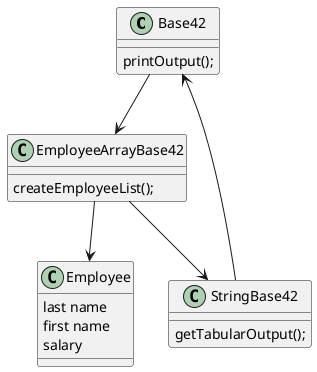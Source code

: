 @startuml
'https://plantuml.com/class-diagram
Base42 --> EmployeeArrayBase42
EmployeeArrayBase42 --> Employee
EmployeeArrayBase42 --> StringBase42
StringBase42 --> Base42
class Base42{
printOutput();
}
class Employee{
last name
first name
salary
}
class EmployeeArrayBase42{
createEmployeeList();
}
class StringBase42{
getTabularOutput();
}


@enduml